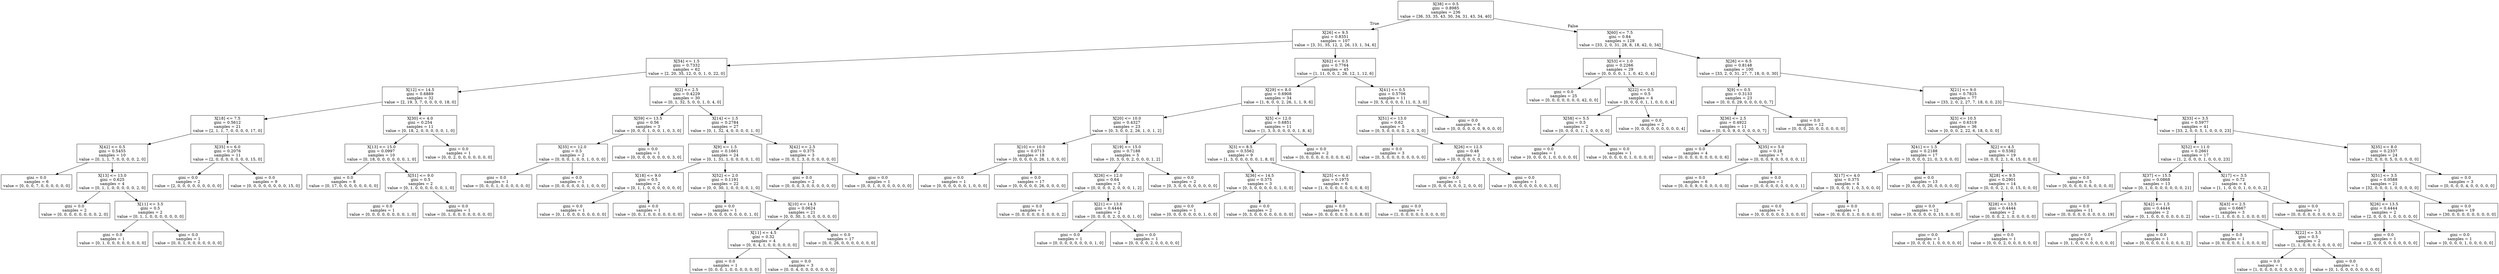 digraph Tree {
node [shape=box] ;
0 [label="X[38] <= 0.5\ngini = 0.8985\nsamples = 236\nvalue = [36, 33, 35, 43, 30, 34, 31, 43, 34, 40]"] ;
1 [label="X[26] <= 9.5\ngini = 0.8351\nsamples = 107\nvalue = [3, 31, 35, 12, 2, 26, 13, 1, 34, 6]"] ;
0 -> 1 [labeldistance=2.5, labelangle=45, headlabel="True"] ;
2 [label="X[54] <= 1.5\ngini = 0.7332\nsamples = 62\nvalue = [2, 20, 35, 12, 0, 0, 1, 0, 22, 0]"] ;
1 -> 2 ;
3 [label="X[12] <= 14.5\ngini = 0.6889\nsamples = 32\nvalue = [2, 19, 3, 7, 0, 0, 0, 0, 18, 0]"] ;
2 -> 3 ;
4 [label="X[18] <= 7.5\ngini = 0.5612\nsamples = 21\nvalue = [2, 1, 1, 7, 0, 0, 0, 0, 17, 0]"] ;
3 -> 4 ;
5 [label="X[42] <= 0.5\ngini = 0.5455\nsamples = 10\nvalue = [0, 1, 1, 7, 0, 0, 0, 0, 2, 0]"] ;
4 -> 5 ;
6 [label="gini = 0.0\nsamples = 6\nvalue = [0, 0, 0, 7, 0, 0, 0, 0, 0, 0]"] ;
5 -> 6 ;
7 [label="X[13] <= 13.0\ngini = 0.625\nsamples = 4\nvalue = [0, 1, 1, 0, 0, 0, 0, 0, 2, 0]"] ;
5 -> 7 ;
8 [label="gini = 0.0\nsamples = 2\nvalue = [0, 0, 0, 0, 0, 0, 0, 0, 2, 0]"] ;
7 -> 8 ;
9 [label="X[11] <= 3.5\ngini = 0.5\nsamples = 2\nvalue = [0, 1, 1, 0, 0, 0, 0, 0, 0, 0]"] ;
7 -> 9 ;
10 [label="gini = 0.0\nsamples = 1\nvalue = [0, 1, 0, 0, 0, 0, 0, 0, 0, 0]"] ;
9 -> 10 ;
11 [label="gini = 0.0\nsamples = 1\nvalue = [0, 0, 1, 0, 0, 0, 0, 0, 0, 0]"] ;
9 -> 11 ;
12 [label="X[35] <= 6.0\ngini = 0.2076\nsamples = 11\nvalue = [2, 0, 0, 0, 0, 0, 0, 0, 15, 0]"] ;
4 -> 12 ;
13 [label="gini = 0.0\nsamples = 2\nvalue = [2, 0, 0, 0, 0, 0, 0, 0, 0, 0]"] ;
12 -> 13 ;
14 [label="gini = 0.0\nsamples = 9\nvalue = [0, 0, 0, 0, 0, 0, 0, 0, 15, 0]"] ;
12 -> 14 ;
15 [label="X[30] <= 4.0\ngini = 0.254\nsamples = 11\nvalue = [0, 18, 2, 0, 0, 0, 0, 0, 1, 0]"] ;
3 -> 15 ;
16 [label="X[13] <= 15.0\ngini = 0.0997\nsamples = 10\nvalue = [0, 18, 0, 0, 0, 0, 0, 0, 1, 0]"] ;
15 -> 16 ;
17 [label="gini = 0.0\nsamples = 8\nvalue = [0, 17, 0, 0, 0, 0, 0, 0, 0, 0]"] ;
16 -> 17 ;
18 [label="X[51] <= 9.0\ngini = 0.5\nsamples = 2\nvalue = [0, 1, 0, 0, 0, 0, 0, 0, 1, 0]"] ;
16 -> 18 ;
19 [label="gini = 0.0\nsamples = 1\nvalue = [0, 0, 0, 0, 0, 0, 0, 0, 1, 0]"] ;
18 -> 19 ;
20 [label="gini = 0.0\nsamples = 1\nvalue = [0, 1, 0, 0, 0, 0, 0, 0, 0, 0]"] ;
18 -> 20 ;
21 [label="gini = 0.0\nsamples = 1\nvalue = [0, 0, 2, 0, 0, 0, 0, 0, 0, 0]"] ;
15 -> 21 ;
22 [label="X[2] <= 2.5\ngini = 0.4229\nsamples = 30\nvalue = [0, 1, 32, 5, 0, 0, 1, 0, 4, 0]"] ;
2 -> 22 ;
23 [label="X[59] <= 13.5\ngini = 0.56\nsamples = 3\nvalue = [0, 0, 0, 1, 0, 0, 1, 0, 3, 0]"] ;
22 -> 23 ;
24 [label="X[35] <= 12.0\ngini = 0.5\nsamples = 2\nvalue = [0, 0, 0, 1, 0, 0, 1, 0, 0, 0]"] ;
23 -> 24 ;
25 [label="gini = 0.0\nsamples = 1\nvalue = [0, 0, 0, 1, 0, 0, 0, 0, 0, 0]"] ;
24 -> 25 ;
26 [label="gini = 0.0\nsamples = 1\nvalue = [0, 0, 0, 0, 0, 0, 1, 0, 0, 0]"] ;
24 -> 26 ;
27 [label="gini = 0.0\nsamples = 1\nvalue = [0, 0, 0, 0, 0, 0, 0, 0, 3, 0]"] ;
23 -> 27 ;
28 [label="X[14] <= 1.5\ngini = 0.2784\nsamples = 27\nvalue = [0, 1, 32, 4, 0, 0, 0, 0, 1, 0]"] ;
22 -> 28 ;
29 [label="X[9] <= 1.5\ngini = 0.1661\nsamples = 24\nvalue = [0, 1, 31, 1, 0, 0, 0, 0, 1, 0]"] ;
28 -> 29 ;
30 [label="X[18] <= 9.0\ngini = 0.5\nsamples = 2\nvalue = [0, 1, 1, 0, 0, 0, 0, 0, 0, 0]"] ;
29 -> 30 ;
31 [label="gini = 0.0\nsamples = 1\nvalue = [0, 1, 0, 0, 0, 0, 0, 0, 0, 0]"] ;
30 -> 31 ;
32 [label="gini = 0.0\nsamples = 1\nvalue = [0, 0, 1, 0, 0, 0, 0, 0, 0, 0]"] ;
30 -> 32 ;
33 [label="X[52] <= 2.0\ngini = 0.1191\nsamples = 22\nvalue = [0, 0, 30, 1, 0, 0, 0, 0, 1, 0]"] ;
29 -> 33 ;
34 [label="gini = 0.0\nsamples = 1\nvalue = [0, 0, 0, 0, 0, 0, 0, 0, 1, 0]"] ;
33 -> 34 ;
35 [label="X[10] <= 14.5\ngini = 0.0624\nsamples = 21\nvalue = [0, 0, 30, 1, 0, 0, 0, 0, 0, 0]"] ;
33 -> 35 ;
36 [label="X[11] <= 4.5\ngini = 0.32\nsamples = 4\nvalue = [0, 0, 4, 1, 0, 0, 0, 0, 0, 0]"] ;
35 -> 36 ;
37 [label="gini = 0.0\nsamples = 1\nvalue = [0, 0, 0, 1, 0, 0, 0, 0, 0, 0]"] ;
36 -> 37 ;
38 [label="gini = 0.0\nsamples = 3\nvalue = [0, 0, 4, 0, 0, 0, 0, 0, 0, 0]"] ;
36 -> 38 ;
39 [label="gini = 0.0\nsamples = 17\nvalue = [0, 0, 26, 0, 0, 0, 0, 0, 0, 0]"] ;
35 -> 39 ;
40 [label="X[42] <= 2.5\ngini = 0.375\nsamples = 3\nvalue = [0, 0, 1, 3, 0, 0, 0, 0, 0, 0]"] ;
28 -> 40 ;
41 [label="gini = 0.0\nsamples = 2\nvalue = [0, 0, 0, 3, 0, 0, 0, 0, 0, 0]"] ;
40 -> 41 ;
42 [label="gini = 0.0\nsamples = 1\nvalue = [0, 0, 1, 0, 0, 0, 0, 0, 0, 0]"] ;
40 -> 42 ;
43 [label="X[62] <= 0.5\ngini = 0.7764\nsamples = 45\nvalue = [1, 11, 0, 0, 2, 26, 12, 1, 12, 6]"] ;
1 -> 43 ;
44 [label="X[29] <= 8.0\ngini = 0.6908\nsamples = 34\nvalue = [1, 6, 0, 0, 2, 26, 1, 1, 9, 6]"] ;
43 -> 44 ;
45 [label="X[20] <= 10.0\ngini = 0.4327\nsamples = 23\nvalue = [0, 3, 0, 0, 2, 26, 1, 0, 1, 2]"] ;
44 -> 45 ;
46 [label="X[10] <= 10.0\ngini = 0.0713\nsamples = 18\nvalue = [0, 0, 0, 0, 0, 26, 1, 0, 0, 0]"] ;
45 -> 46 ;
47 [label="gini = 0.0\nsamples = 1\nvalue = [0, 0, 0, 0, 0, 0, 1, 0, 0, 0]"] ;
46 -> 47 ;
48 [label="gini = 0.0\nsamples = 17\nvalue = [0, 0, 0, 0, 0, 26, 0, 0, 0, 0]"] ;
46 -> 48 ;
49 [label="X[19] <= 15.0\ngini = 0.7188\nsamples = 5\nvalue = [0, 3, 0, 0, 2, 0, 0, 0, 1, 2]"] ;
45 -> 49 ;
50 [label="X[26] <= 12.0\ngini = 0.64\nsamples = 3\nvalue = [0, 0, 0, 0, 2, 0, 0, 0, 1, 2]"] ;
49 -> 50 ;
51 [label="gini = 0.0\nsamples = 1\nvalue = [0, 0, 0, 0, 0, 0, 0, 0, 0, 2]"] ;
50 -> 51 ;
52 [label="X[21] <= 13.0\ngini = 0.4444\nsamples = 2\nvalue = [0, 0, 0, 0, 2, 0, 0, 0, 1, 0]"] ;
50 -> 52 ;
53 [label="gini = 0.0\nsamples = 1\nvalue = [0, 0, 0, 0, 0, 0, 0, 0, 1, 0]"] ;
52 -> 53 ;
54 [label="gini = 0.0\nsamples = 1\nvalue = [0, 0, 0, 0, 2, 0, 0, 0, 0, 0]"] ;
52 -> 54 ;
55 [label="gini = 0.0\nsamples = 2\nvalue = [0, 3, 0, 0, 0, 0, 0, 0, 0, 0]"] ;
49 -> 55 ;
56 [label="X[5] <= 12.0\ngini = 0.6851\nsamples = 11\nvalue = [1, 3, 0, 0, 0, 0, 0, 1, 8, 4]"] ;
44 -> 56 ;
57 [label="X[3] <= 8.5\ngini = 0.5562\nsamples = 9\nvalue = [1, 3, 0, 0, 0, 0, 0, 1, 8, 0]"] ;
56 -> 57 ;
58 [label="X[36] <= 14.5\ngini = 0.375\nsamples = 3\nvalue = [0, 3, 0, 0, 0, 0, 0, 1, 0, 0]"] ;
57 -> 58 ;
59 [label="gini = 0.0\nsamples = 1\nvalue = [0, 0, 0, 0, 0, 0, 0, 1, 0, 0]"] ;
58 -> 59 ;
60 [label="gini = 0.0\nsamples = 2\nvalue = [0, 3, 0, 0, 0, 0, 0, 0, 0, 0]"] ;
58 -> 60 ;
61 [label="X[25] <= 6.0\ngini = 0.1975\nsamples = 6\nvalue = [1, 0, 0, 0, 0, 0, 0, 0, 8, 0]"] ;
57 -> 61 ;
62 [label="gini = 0.0\nsamples = 5\nvalue = [0, 0, 0, 0, 0, 0, 0, 0, 8, 0]"] ;
61 -> 62 ;
63 [label="gini = 0.0\nsamples = 1\nvalue = [1, 0, 0, 0, 0, 0, 0, 0, 0, 0]"] ;
61 -> 63 ;
64 [label="gini = 0.0\nsamples = 2\nvalue = [0, 0, 0, 0, 0, 0, 0, 0, 0, 4]"] ;
56 -> 64 ;
65 [label="X[41] <= 0.5\ngini = 0.5706\nsamples = 11\nvalue = [0, 5, 0, 0, 0, 0, 11, 0, 3, 0]"] ;
43 -> 65 ;
66 [label="X[51] <= 13.0\ngini = 0.62\nsamples = 5\nvalue = [0, 5, 0, 0, 0, 0, 2, 0, 3, 0]"] ;
65 -> 66 ;
67 [label="gini = 0.0\nsamples = 3\nvalue = [0, 5, 0, 0, 0, 0, 0, 0, 0, 0]"] ;
66 -> 67 ;
68 [label="X[26] <= 12.5\ngini = 0.48\nsamples = 2\nvalue = [0, 0, 0, 0, 0, 0, 2, 0, 3, 0]"] ;
66 -> 68 ;
69 [label="gini = 0.0\nsamples = 1\nvalue = [0, 0, 0, 0, 0, 0, 2, 0, 0, 0]"] ;
68 -> 69 ;
70 [label="gini = 0.0\nsamples = 1\nvalue = [0, 0, 0, 0, 0, 0, 0, 0, 3, 0]"] ;
68 -> 70 ;
71 [label="gini = 0.0\nsamples = 6\nvalue = [0, 0, 0, 0, 0, 0, 9, 0, 0, 0]"] ;
65 -> 71 ;
72 [label="X[60] <= 7.5\ngini = 0.84\nsamples = 129\nvalue = [33, 2, 0, 31, 28, 8, 18, 42, 0, 34]"] ;
0 -> 72 [labeldistance=2.5, labelangle=-45, headlabel="False"] ;
73 [label="X[53] <= 1.0\ngini = 0.2266\nsamples = 29\nvalue = [0, 0, 0, 0, 1, 1, 0, 42, 0, 4]"] ;
72 -> 73 ;
74 [label="gini = 0.0\nsamples = 25\nvalue = [0, 0, 0, 0, 0, 0, 0, 42, 0, 0]"] ;
73 -> 74 ;
75 [label="X[22] <= 0.5\ngini = 0.5\nsamples = 4\nvalue = [0, 0, 0, 0, 1, 1, 0, 0, 0, 4]"] ;
73 -> 75 ;
76 [label="X[58] <= 5.5\ngini = 0.5\nsamples = 2\nvalue = [0, 0, 0, 0, 1, 1, 0, 0, 0, 0]"] ;
75 -> 76 ;
77 [label="gini = 0.0\nsamples = 1\nvalue = [0, 0, 0, 0, 1, 0, 0, 0, 0, 0]"] ;
76 -> 77 ;
78 [label="gini = 0.0\nsamples = 1\nvalue = [0, 0, 0, 0, 0, 1, 0, 0, 0, 0]"] ;
76 -> 78 ;
79 [label="gini = 0.0\nsamples = 2\nvalue = [0, 0, 0, 0, 0, 0, 0, 0, 0, 4]"] ;
75 -> 79 ;
80 [label="X[26] <= 6.5\ngini = 0.8148\nsamples = 100\nvalue = [33, 2, 0, 31, 27, 7, 18, 0, 0, 30]"] ;
72 -> 80 ;
81 [label="X[9] <= 0.5\ngini = 0.3133\nsamples = 23\nvalue = [0, 0, 0, 29, 0, 0, 0, 0, 0, 7]"] ;
80 -> 81 ;
82 [label="X[36] <= 2.5\ngini = 0.4922\nsamples = 11\nvalue = [0, 0, 0, 9, 0, 0, 0, 0, 0, 7]"] ;
81 -> 82 ;
83 [label="gini = 0.0\nsamples = 4\nvalue = [0, 0, 0, 0, 0, 0, 0, 0, 0, 6]"] ;
82 -> 83 ;
84 [label="X[35] <= 5.0\ngini = 0.18\nsamples = 7\nvalue = [0, 0, 0, 9, 0, 0, 0, 0, 0, 1]"] ;
82 -> 84 ;
85 [label="gini = 0.0\nsamples = 6\nvalue = [0, 0, 0, 9, 0, 0, 0, 0, 0, 0]"] ;
84 -> 85 ;
86 [label="gini = 0.0\nsamples = 1\nvalue = [0, 0, 0, 0, 0, 0, 0, 0, 0, 1]"] ;
84 -> 86 ;
87 [label="gini = 0.0\nsamples = 12\nvalue = [0, 0, 0, 20, 0, 0, 0, 0, 0, 0]"] ;
81 -> 87 ;
88 [label="X[21] <= 9.0\ngini = 0.7825\nsamples = 77\nvalue = [33, 2, 0, 2, 27, 7, 18, 0, 0, 23]"] ;
80 -> 88 ;
89 [label="X[3] <= 10.5\ngini = 0.6319\nsamples = 36\nvalue = [0, 0, 0, 2, 22, 6, 18, 0, 0, 0]"] ;
88 -> 89 ;
90 [label="X[41] <= 1.5\ngini = 0.2188\nsamples = 17\nvalue = [0, 0, 0, 0, 21, 0, 3, 0, 0, 0]"] ;
89 -> 90 ;
91 [label="X[17] <= 4.0\ngini = 0.375\nsamples = 4\nvalue = [0, 0, 0, 0, 1, 0, 3, 0, 0, 0]"] ;
90 -> 91 ;
92 [label="gini = 0.0\nsamples = 3\nvalue = [0, 0, 0, 0, 0, 0, 3, 0, 0, 0]"] ;
91 -> 92 ;
93 [label="gini = 0.0\nsamples = 1\nvalue = [0, 0, 0, 0, 1, 0, 0, 0, 0, 0]"] ;
91 -> 93 ;
94 [label="gini = 0.0\nsamples = 13\nvalue = [0, 0, 0, 0, 20, 0, 0, 0, 0, 0]"] ;
90 -> 94 ;
95 [label="X[2] <= 4.5\ngini = 0.5382\nsamples = 19\nvalue = [0, 0, 0, 2, 1, 6, 15, 0, 0, 0]"] ;
89 -> 95 ;
96 [label="X[28] <= 9.5\ngini = 0.2901\nsamples = 14\nvalue = [0, 0, 0, 2, 1, 0, 15, 0, 0, 0]"] ;
95 -> 96 ;
97 [label="gini = 0.0\nsamples = 12\nvalue = [0, 0, 0, 0, 0, 0, 15, 0, 0, 0]"] ;
96 -> 97 ;
98 [label="X[28] <= 13.5\ngini = 0.4444\nsamples = 2\nvalue = [0, 0, 0, 2, 1, 0, 0, 0, 0, 0]"] ;
96 -> 98 ;
99 [label="gini = 0.0\nsamples = 1\nvalue = [0, 0, 0, 0, 1, 0, 0, 0, 0, 0]"] ;
98 -> 99 ;
100 [label="gini = 0.0\nsamples = 1\nvalue = [0, 0, 0, 2, 0, 0, 0, 0, 0, 0]"] ;
98 -> 100 ;
101 [label="gini = 0.0\nsamples = 5\nvalue = [0, 0, 0, 0, 0, 6, 0, 0, 0, 0]"] ;
95 -> 101 ;
102 [label="X[33] <= 3.5\ngini = 0.5977\nsamples = 41\nvalue = [33, 2, 0, 0, 5, 1, 0, 0, 0, 23]"] ;
88 -> 102 ;
103 [label="X[52] <= 11.0\ngini = 0.2661\nsamples = 17\nvalue = [1, 2, 0, 0, 0, 1, 0, 0, 0, 23]"] ;
102 -> 103 ;
104 [label="X[37] <= 15.5\ngini = 0.0868\nsamples = 13\nvalue = [0, 1, 0, 0, 0, 0, 0, 0, 0, 21]"] ;
103 -> 104 ;
105 [label="gini = 0.0\nsamples = 11\nvalue = [0, 0, 0, 0, 0, 0, 0, 0, 0, 19]"] ;
104 -> 105 ;
106 [label="X[42] <= 1.5\ngini = 0.4444\nsamples = 2\nvalue = [0, 1, 0, 0, 0, 0, 0, 0, 0, 2]"] ;
104 -> 106 ;
107 [label="gini = 0.0\nsamples = 1\nvalue = [0, 1, 0, 0, 0, 0, 0, 0, 0, 0]"] ;
106 -> 107 ;
108 [label="gini = 0.0\nsamples = 1\nvalue = [0, 0, 0, 0, 0, 0, 0, 0, 0, 2]"] ;
106 -> 108 ;
109 [label="X[17] <= 3.5\ngini = 0.72\nsamples = 4\nvalue = [1, 1, 0, 0, 0, 1, 0, 0, 0, 2]"] ;
103 -> 109 ;
110 [label="X[43] <= 2.5\ngini = 0.6667\nsamples = 3\nvalue = [1, 1, 0, 0, 0, 1, 0, 0, 0, 0]"] ;
109 -> 110 ;
111 [label="gini = 0.0\nsamples = 1\nvalue = [0, 0, 0, 0, 0, 1, 0, 0, 0, 0]"] ;
110 -> 111 ;
112 [label="X[22] <= 3.5\ngini = 0.5\nsamples = 2\nvalue = [1, 1, 0, 0, 0, 0, 0, 0, 0, 0]"] ;
110 -> 112 ;
113 [label="gini = 0.0\nsamples = 1\nvalue = [1, 0, 0, 0, 0, 0, 0, 0, 0, 0]"] ;
112 -> 113 ;
114 [label="gini = 0.0\nsamples = 1\nvalue = [0, 1, 0, 0, 0, 0, 0, 0, 0, 0]"] ;
112 -> 114 ;
115 [label="gini = 0.0\nsamples = 1\nvalue = [0, 0, 0, 0, 0, 0, 0, 0, 0, 2]"] ;
109 -> 115 ;
116 [label="X[35] <= 8.0\ngini = 0.2337\nsamples = 24\nvalue = [32, 0, 0, 0, 5, 0, 0, 0, 0, 0]"] ;
102 -> 116 ;
117 [label="X[51] <= 3.5\ngini = 0.0588\nsamples = 21\nvalue = [32, 0, 0, 0, 1, 0, 0, 0, 0, 0]"] ;
116 -> 117 ;
118 [label="X[26] <= 13.5\ngini = 0.4444\nsamples = 2\nvalue = [2, 0, 0, 0, 1, 0, 0, 0, 0, 0]"] ;
117 -> 118 ;
119 [label="gini = 0.0\nsamples = 1\nvalue = [2, 0, 0, 0, 0, 0, 0, 0, 0, 0]"] ;
118 -> 119 ;
120 [label="gini = 0.0\nsamples = 1\nvalue = [0, 0, 0, 0, 1, 0, 0, 0, 0, 0]"] ;
118 -> 120 ;
121 [label="gini = 0.0\nsamples = 19\nvalue = [30, 0, 0, 0, 0, 0, 0, 0, 0, 0]"] ;
117 -> 121 ;
122 [label="gini = 0.0\nsamples = 3\nvalue = [0, 0, 0, 0, 4, 0, 0, 0, 0, 0]"] ;
116 -> 122 ;
}